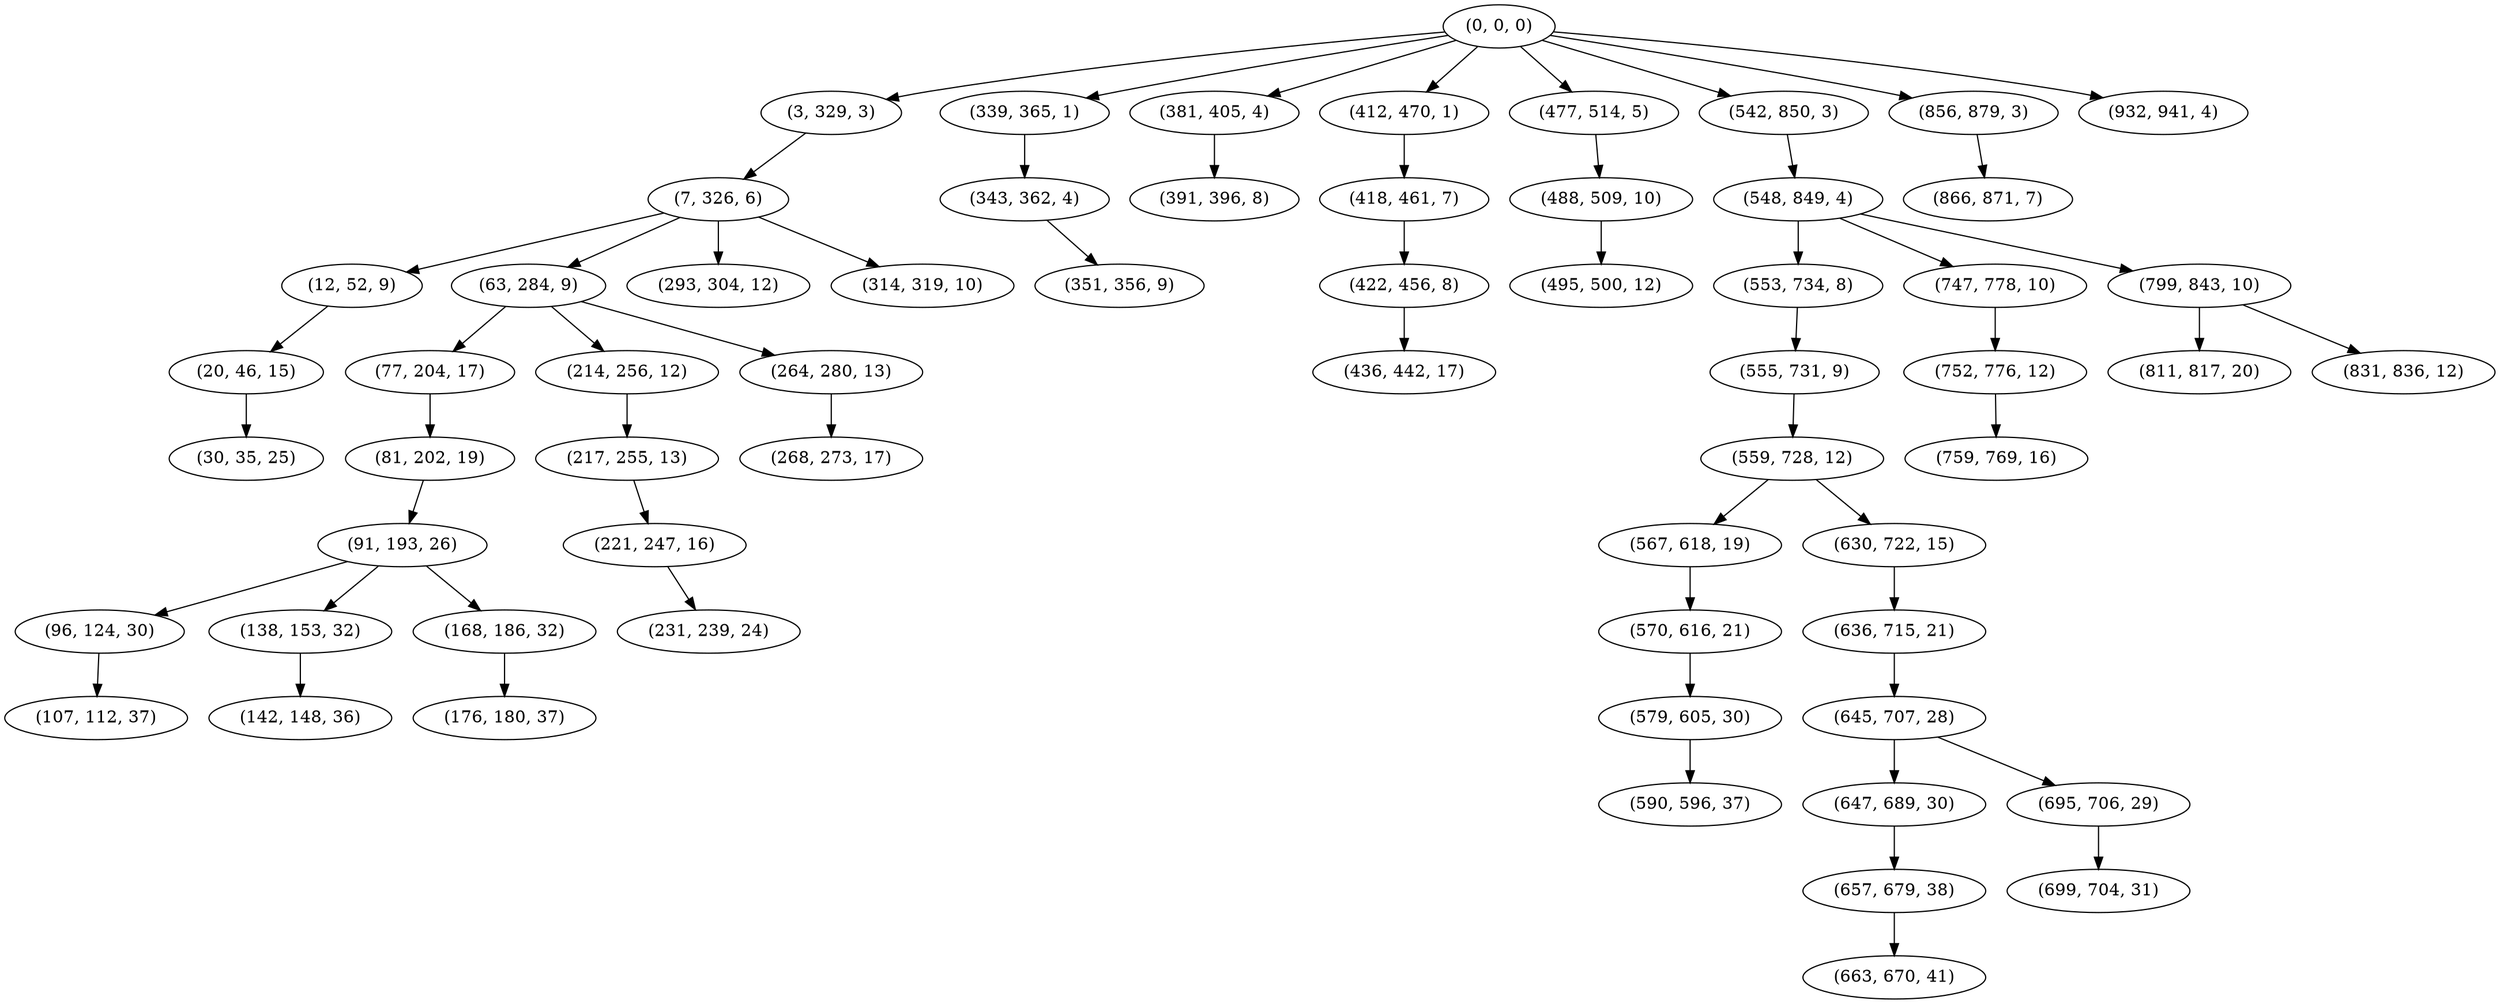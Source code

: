 digraph tree {
    "(0, 0, 0)";
    "(3, 329, 3)";
    "(7, 326, 6)";
    "(12, 52, 9)";
    "(20, 46, 15)";
    "(30, 35, 25)";
    "(63, 284, 9)";
    "(77, 204, 17)";
    "(81, 202, 19)";
    "(91, 193, 26)";
    "(96, 124, 30)";
    "(107, 112, 37)";
    "(138, 153, 32)";
    "(142, 148, 36)";
    "(168, 186, 32)";
    "(176, 180, 37)";
    "(214, 256, 12)";
    "(217, 255, 13)";
    "(221, 247, 16)";
    "(231, 239, 24)";
    "(264, 280, 13)";
    "(268, 273, 17)";
    "(293, 304, 12)";
    "(314, 319, 10)";
    "(339, 365, 1)";
    "(343, 362, 4)";
    "(351, 356, 9)";
    "(381, 405, 4)";
    "(391, 396, 8)";
    "(412, 470, 1)";
    "(418, 461, 7)";
    "(422, 456, 8)";
    "(436, 442, 17)";
    "(477, 514, 5)";
    "(488, 509, 10)";
    "(495, 500, 12)";
    "(542, 850, 3)";
    "(548, 849, 4)";
    "(553, 734, 8)";
    "(555, 731, 9)";
    "(559, 728, 12)";
    "(567, 618, 19)";
    "(570, 616, 21)";
    "(579, 605, 30)";
    "(590, 596, 37)";
    "(630, 722, 15)";
    "(636, 715, 21)";
    "(645, 707, 28)";
    "(647, 689, 30)";
    "(657, 679, 38)";
    "(663, 670, 41)";
    "(695, 706, 29)";
    "(699, 704, 31)";
    "(747, 778, 10)";
    "(752, 776, 12)";
    "(759, 769, 16)";
    "(799, 843, 10)";
    "(811, 817, 20)";
    "(831, 836, 12)";
    "(856, 879, 3)";
    "(866, 871, 7)";
    "(932, 941, 4)";
    "(0, 0, 0)" -> "(3, 329, 3)";
    "(0, 0, 0)" -> "(339, 365, 1)";
    "(0, 0, 0)" -> "(381, 405, 4)";
    "(0, 0, 0)" -> "(412, 470, 1)";
    "(0, 0, 0)" -> "(477, 514, 5)";
    "(0, 0, 0)" -> "(542, 850, 3)";
    "(0, 0, 0)" -> "(856, 879, 3)";
    "(0, 0, 0)" -> "(932, 941, 4)";
    "(3, 329, 3)" -> "(7, 326, 6)";
    "(7, 326, 6)" -> "(12, 52, 9)";
    "(7, 326, 6)" -> "(63, 284, 9)";
    "(7, 326, 6)" -> "(293, 304, 12)";
    "(7, 326, 6)" -> "(314, 319, 10)";
    "(12, 52, 9)" -> "(20, 46, 15)";
    "(20, 46, 15)" -> "(30, 35, 25)";
    "(63, 284, 9)" -> "(77, 204, 17)";
    "(63, 284, 9)" -> "(214, 256, 12)";
    "(63, 284, 9)" -> "(264, 280, 13)";
    "(77, 204, 17)" -> "(81, 202, 19)";
    "(81, 202, 19)" -> "(91, 193, 26)";
    "(91, 193, 26)" -> "(96, 124, 30)";
    "(91, 193, 26)" -> "(138, 153, 32)";
    "(91, 193, 26)" -> "(168, 186, 32)";
    "(96, 124, 30)" -> "(107, 112, 37)";
    "(138, 153, 32)" -> "(142, 148, 36)";
    "(168, 186, 32)" -> "(176, 180, 37)";
    "(214, 256, 12)" -> "(217, 255, 13)";
    "(217, 255, 13)" -> "(221, 247, 16)";
    "(221, 247, 16)" -> "(231, 239, 24)";
    "(264, 280, 13)" -> "(268, 273, 17)";
    "(339, 365, 1)" -> "(343, 362, 4)";
    "(343, 362, 4)" -> "(351, 356, 9)";
    "(381, 405, 4)" -> "(391, 396, 8)";
    "(412, 470, 1)" -> "(418, 461, 7)";
    "(418, 461, 7)" -> "(422, 456, 8)";
    "(422, 456, 8)" -> "(436, 442, 17)";
    "(477, 514, 5)" -> "(488, 509, 10)";
    "(488, 509, 10)" -> "(495, 500, 12)";
    "(542, 850, 3)" -> "(548, 849, 4)";
    "(548, 849, 4)" -> "(553, 734, 8)";
    "(548, 849, 4)" -> "(747, 778, 10)";
    "(548, 849, 4)" -> "(799, 843, 10)";
    "(553, 734, 8)" -> "(555, 731, 9)";
    "(555, 731, 9)" -> "(559, 728, 12)";
    "(559, 728, 12)" -> "(567, 618, 19)";
    "(559, 728, 12)" -> "(630, 722, 15)";
    "(567, 618, 19)" -> "(570, 616, 21)";
    "(570, 616, 21)" -> "(579, 605, 30)";
    "(579, 605, 30)" -> "(590, 596, 37)";
    "(630, 722, 15)" -> "(636, 715, 21)";
    "(636, 715, 21)" -> "(645, 707, 28)";
    "(645, 707, 28)" -> "(647, 689, 30)";
    "(645, 707, 28)" -> "(695, 706, 29)";
    "(647, 689, 30)" -> "(657, 679, 38)";
    "(657, 679, 38)" -> "(663, 670, 41)";
    "(695, 706, 29)" -> "(699, 704, 31)";
    "(747, 778, 10)" -> "(752, 776, 12)";
    "(752, 776, 12)" -> "(759, 769, 16)";
    "(799, 843, 10)" -> "(811, 817, 20)";
    "(799, 843, 10)" -> "(831, 836, 12)";
    "(856, 879, 3)" -> "(866, 871, 7)";
}
